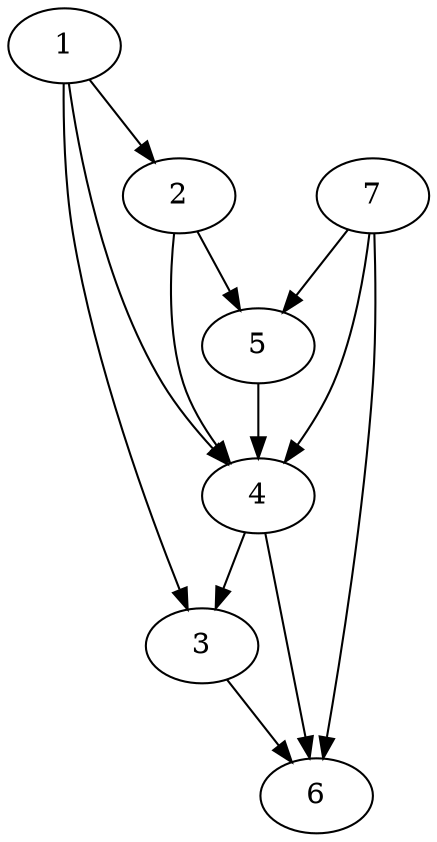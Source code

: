 digraph D {

  1
  2
  3
  4
  5
  6
  7

  1 -> 2
  1 -> 3
  1 -> 4
  2 -> 4
  2 -> 5
  3 -> 6
  4 -> 3
  4 -> 6
  5 -> 4
  7 -> 4
  7 -> 5
  7 -> 6
}